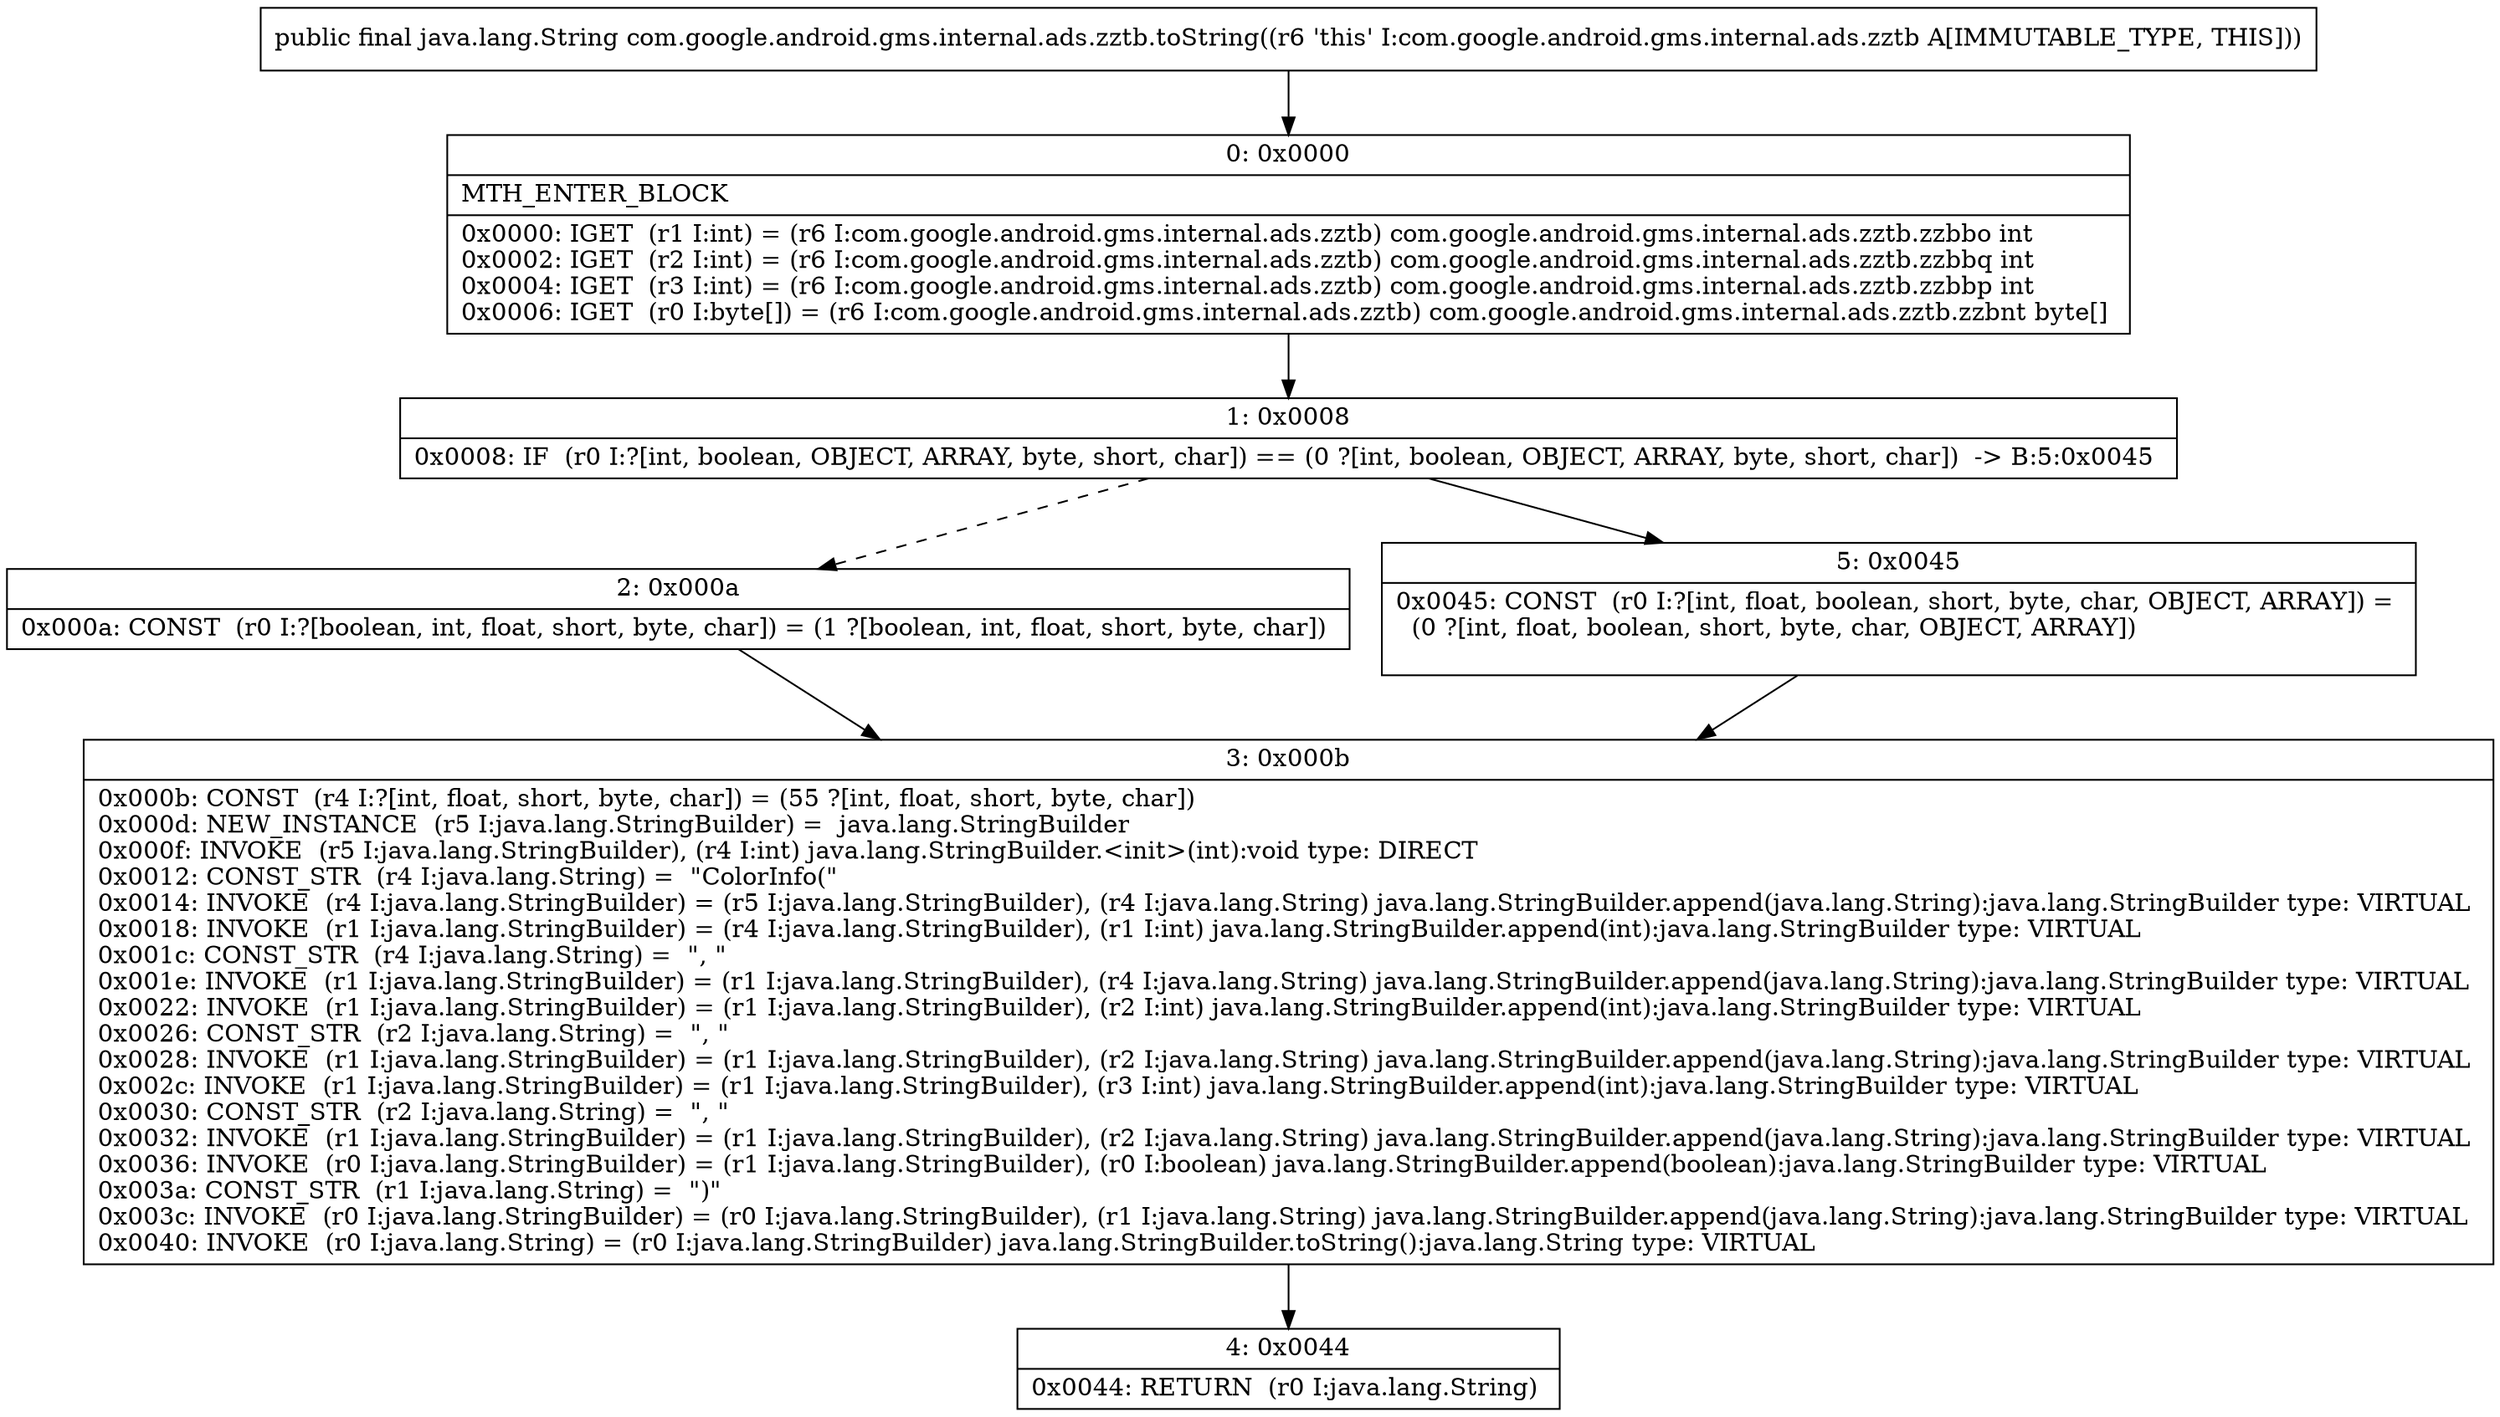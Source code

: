 digraph "CFG forcom.google.android.gms.internal.ads.zztb.toString()Ljava\/lang\/String;" {
Node_0 [shape=record,label="{0\:\ 0x0000|MTH_ENTER_BLOCK\l|0x0000: IGET  (r1 I:int) = (r6 I:com.google.android.gms.internal.ads.zztb) com.google.android.gms.internal.ads.zztb.zzbbo int \l0x0002: IGET  (r2 I:int) = (r6 I:com.google.android.gms.internal.ads.zztb) com.google.android.gms.internal.ads.zztb.zzbbq int \l0x0004: IGET  (r3 I:int) = (r6 I:com.google.android.gms.internal.ads.zztb) com.google.android.gms.internal.ads.zztb.zzbbp int \l0x0006: IGET  (r0 I:byte[]) = (r6 I:com.google.android.gms.internal.ads.zztb) com.google.android.gms.internal.ads.zztb.zzbnt byte[] \l}"];
Node_1 [shape=record,label="{1\:\ 0x0008|0x0008: IF  (r0 I:?[int, boolean, OBJECT, ARRAY, byte, short, char]) == (0 ?[int, boolean, OBJECT, ARRAY, byte, short, char])  \-\> B:5:0x0045 \l}"];
Node_2 [shape=record,label="{2\:\ 0x000a|0x000a: CONST  (r0 I:?[boolean, int, float, short, byte, char]) = (1 ?[boolean, int, float, short, byte, char]) \l}"];
Node_3 [shape=record,label="{3\:\ 0x000b|0x000b: CONST  (r4 I:?[int, float, short, byte, char]) = (55 ?[int, float, short, byte, char]) \l0x000d: NEW_INSTANCE  (r5 I:java.lang.StringBuilder) =  java.lang.StringBuilder \l0x000f: INVOKE  (r5 I:java.lang.StringBuilder), (r4 I:int) java.lang.StringBuilder.\<init\>(int):void type: DIRECT \l0x0012: CONST_STR  (r4 I:java.lang.String) =  \"ColorInfo(\" \l0x0014: INVOKE  (r4 I:java.lang.StringBuilder) = (r5 I:java.lang.StringBuilder), (r4 I:java.lang.String) java.lang.StringBuilder.append(java.lang.String):java.lang.StringBuilder type: VIRTUAL \l0x0018: INVOKE  (r1 I:java.lang.StringBuilder) = (r4 I:java.lang.StringBuilder), (r1 I:int) java.lang.StringBuilder.append(int):java.lang.StringBuilder type: VIRTUAL \l0x001c: CONST_STR  (r4 I:java.lang.String) =  \", \" \l0x001e: INVOKE  (r1 I:java.lang.StringBuilder) = (r1 I:java.lang.StringBuilder), (r4 I:java.lang.String) java.lang.StringBuilder.append(java.lang.String):java.lang.StringBuilder type: VIRTUAL \l0x0022: INVOKE  (r1 I:java.lang.StringBuilder) = (r1 I:java.lang.StringBuilder), (r2 I:int) java.lang.StringBuilder.append(int):java.lang.StringBuilder type: VIRTUAL \l0x0026: CONST_STR  (r2 I:java.lang.String) =  \", \" \l0x0028: INVOKE  (r1 I:java.lang.StringBuilder) = (r1 I:java.lang.StringBuilder), (r2 I:java.lang.String) java.lang.StringBuilder.append(java.lang.String):java.lang.StringBuilder type: VIRTUAL \l0x002c: INVOKE  (r1 I:java.lang.StringBuilder) = (r1 I:java.lang.StringBuilder), (r3 I:int) java.lang.StringBuilder.append(int):java.lang.StringBuilder type: VIRTUAL \l0x0030: CONST_STR  (r2 I:java.lang.String) =  \", \" \l0x0032: INVOKE  (r1 I:java.lang.StringBuilder) = (r1 I:java.lang.StringBuilder), (r2 I:java.lang.String) java.lang.StringBuilder.append(java.lang.String):java.lang.StringBuilder type: VIRTUAL \l0x0036: INVOKE  (r0 I:java.lang.StringBuilder) = (r1 I:java.lang.StringBuilder), (r0 I:boolean) java.lang.StringBuilder.append(boolean):java.lang.StringBuilder type: VIRTUAL \l0x003a: CONST_STR  (r1 I:java.lang.String) =  \")\" \l0x003c: INVOKE  (r0 I:java.lang.StringBuilder) = (r0 I:java.lang.StringBuilder), (r1 I:java.lang.String) java.lang.StringBuilder.append(java.lang.String):java.lang.StringBuilder type: VIRTUAL \l0x0040: INVOKE  (r0 I:java.lang.String) = (r0 I:java.lang.StringBuilder) java.lang.StringBuilder.toString():java.lang.String type: VIRTUAL \l}"];
Node_4 [shape=record,label="{4\:\ 0x0044|0x0044: RETURN  (r0 I:java.lang.String) \l}"];
Node_5 [shape=record,label="{5\:\ 0x0045|0x0045: CONST  (r0 I:?[int, float, boolean, short, byte, char, OBJECT, ARRAY]) = \l  (0 ?[int, float, boolean, short, byte, char, OBJECT, ARRAY])\l \l}"];
MethodNode[shape=record,label="{public final java.lang.String com.google.android.gms.internal.ads.zztb.toString((r6 'this' I:com.google.android.gms.internal.ads.zztb A[IMMUTABLE_TYPE, THIS])) }"];
MethodNode -> Node_0;
Node_0 -> Node_1;
Node_1 -> Node_2[style=dashed];
Node_1 -> Node_5;
Node_2 -> Node_3;
Node_3 -> Node_4;
Node_5 -> Node_3;
}

